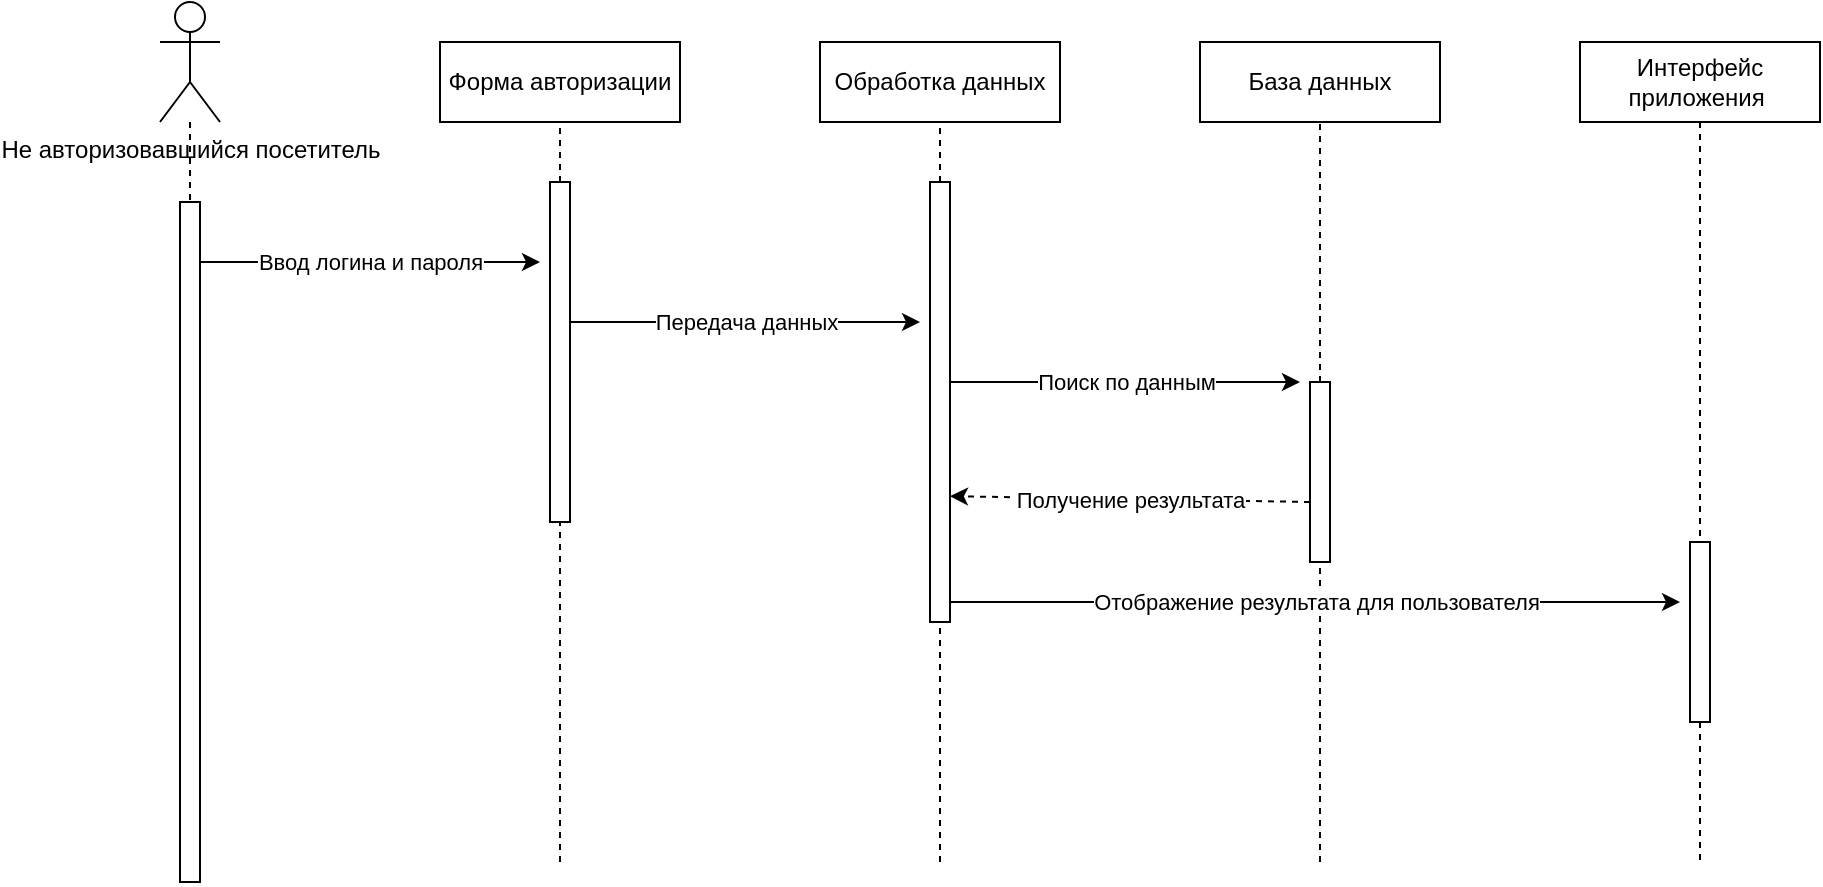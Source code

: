 <mxfile version="21.1.1" type="device">
  <diagram name="Страница 1" id="4wYe-M8Qi5XXRcd_LbMA">
    <mxGraphModel dx="1393" dy="758" grid="1" gridSize="10" guides="1" tooltips="1" connect="1" arrows="1" fold="1" page="1" pageScale="1" pageWidth="827" pageHeight="1169" math="0" shadow="0">
      <root>
        <mxCell id="0" />
        <mxCell id="1" parent="0" />
        <mxCell id="enW2N3SWnTwkmdtLFg5--1" value="Не авторизовавшийся посетитель" style="shape=umlActor;verticalLabelPosition=bottom;verticalAlign=top;html=1;outlineConnect=0;" vertex="1" parent="1">
          <mxGeometry x="100" y="50" width="30" height="60" as="geometry" />
        </mxCell>
        <mxCell id="enW2N3SWnTwkmdtLFg5--2" value="Форма авторизации" style="rounded=0;whiteSpace=wrap;html=1;" vertex="1" parent="1">
          <mxGeometry x="240" y="70" width="120" height="40" as="geometry" />
        </mxCell>
        <mxCell id="enW2N3SWnTwkmdtLFg5--4" value="Обработка данных" style="rounded=0;whiteSpace=wrap;html=1;" vertex="1" parent="1">
          <mxGeometry x="430" y="70" width="120" height="40" as="geometry" />
        </mxCell>
        <mxCell id="enW2N3SWnTwkmdtLFg5--5" value="База данных" style="rounded=0;whiteSpace=wrap;html=1;" vertex="1" parent="1">
          <mxGeometry x="620" y="70" width="120" height="40" as="geometry" />
        </mxCell>
        <mxCell id="enW2N3SWnTwkmdtLFg5--6" value="Интерфейс приложения&amp;nbsp;" style="rounded=0;whiteSpace=wrap;html=1;" vertex="1" parent="1">
          <mxGeometry x="810" y="70" width="120" height="40" as="geometry" />
        </mxCell>
        <mxCell id="enW2N3SWnTwkmdtLFg5--12" value="" style="endArrow=none;dashed=1;html=1;rounded=0;entryX=0.5;entryY=1;entryDx=0;entryDy=0;" edge="1" parent="1" source="enW2N3SWnTwkmdtLFg5--9" target="enW2N3SWnTwkmdtLFg5--2">
          <mxGeometry width="50" height="50" relative="1" as="geometry">
            <mxPoint x="300" y="480" as="sourcePoint" />
            <mxPoint x="280" y="140" as="targetPoint" />
          </mxGeometry>
        </mxCell>
        <mxCell id="enW2N3SWnTwkmdtLFg5--13" value="" style="endArrow=none;dashed=1;html=1;rounded=0;entryX=0.5;entryY=1;entryDx=0;entryDy=0;" edge="1" parent="1" target="enW2N3SWnTwkmdtLFg5--9">
          <mxGeometry width="50" height="50" relative="1" as="geometry">
            <mxPoint x="300" y="480" as="sourcePoint" />
            <mxPoint x="300" y="110" as="targetPoint" />
          </mxGeometry>
        </mxCell>
        <mxCell id="enW2N3SWnTwkmdtLFg5--9" value="" style="rounded=0;whiteSpace=wrap;html=1;" vertex="1" parent="1">
          <mxGeometry x="295" y="140" width="10" height="170" as="geometry" />
        </mxCell>
        <mxCell id="enW2N3SWnTwkmdtLFg5--16" value="" style="endArrow=none;dashed=1;html=1;rounded=0;entryX=0.5;entryY=1;entryDx=0;entryDy=0;" edge="1" parent="1" source="enW2N3SWnTwkmdtLFg5--10" target="enW2N3SWnTwkmdtLFg5--4">
          <mxGeometry width="50" height="50" relative="1" as="geometry">
            <mxPoint x="490" y="480" as="sourcePoint" />
            <mxPoint x="390" y="350" as="targetPoint" />
          </mxGeometry>
        </mxCell>
        <mxCell id="enW2N3SWnTwkmdtLFg5--17" value="" style="endArrow=none;dashed=1;html=1;rounded=0;entryX=0.5;entryY=1;entryDx=0;entryDy=0;" edge="1" parent="1" target="enW2N3SWnTwkmdtLFg5--10">
          <mxGeometry width="50" height="50" relative="1" as="geometry">
            <mxPoint x="490" y="480" as="sourcePoint" />
            <mxPoint x="490" y="110" as="targetPoint" />
          </mxGeometry>
        </mxCell>
        <mxCell id="enW2N3SWnTwkmdtLFg5--10" value="" style="rounded=0;whiteSpace=wrap;html=1;" vertex="1" parent="1">
          <mxGeometry x="485" y="140" width="10" height="220" as="geometry" />
        </mxCell>
        <mxCell id="enW2N3SWnTwkmdtLFg5--18" value="" style="endArrow=none;dashed=1;html=1;rounded=0;entryX=0.5;entryY=1;entryDx=0;entryDy=0;" edge="1" parent="1" source="enW2N3SWnTwkmdtLFg5--19" target="enW2N3SWnTwkmdtLFg5--5">
          <mxGeometry width="50" height="50" relative="1" as="geometry">
            <mxPoint x="680" y="480" as="sourcePoint" />
            <mxPoint x="590" y="350" as="targetPoint" />
          </mxGeometry>
        </mxCell>
        <mxCell id="enW2N3SWnTwkmdtLFg5--20" value="" style="endArrow=none;dashed=1;html=1;rounded=0;entryX=0.5;entryY=1;entryDx=0;entryDy=0;" edge="1" parent="1" target="enW2N3SWnTwkmdtLFg5--19">
          <mxGeometry width="50" height="50" relative="1" as="geometry">
            <mxPoint x="680" y="480" as="sourcePoint" />
            <mxPoint x="680" y="110" as="targetPoint" />
          </mxGeometry>
        </mxCell>
        <mxCell id="enW2N3SWnTwkmdtLFg5--19" value="" style="rounded=0;whiteSpace=wrap;html=1;" vertex="1" parent="1">
          <mxGeometry x="675" y="240" width="10" height="90" as="geometry" />
        </mxCell>
        <mxCell id="enW2N3SWnTwkmdtLFg5--22" value="" style="endArrow=classic;html=1;rounded=0;" edge="1" parent="1">
          <mxGeometry relative="1" as="geometry">
            <mxPoint x="120" y="180" as="sourcePoint" />
            <mxPoint x="290" y="180" as="targetPoint" />
          </mxGeometry>
        </mxCell>
        <mxCell id="enW2N3SWnTwkmdtLFg5--23" value="Ввод логина и пароля" style="edgeLabel;resizable=0;html=1;align=center;verticalAlign=middle;" connectable="0" vertex="1" parent="enW2N3SWnTwkmdtLFg5--22">
          <mxGeometry relative="1" as="geometry" />
        </mxCell>
        <mxCell id="enW2N3SWnTwkmdtLFg5--24" value="" style="endArrow=classic;html=1;rounded=0;" edge="1" parent="1">
          <mxGeometry relative="1" as="geometry">
            <mxPoint x="305" y="210" as="sourcePoint" />
            <mxPoint x="480" y="210" as="targetPoint" />
          </mxGeometry>
        </mxCell>
        <mxCell id="enW2N3SWnTwkmdtLFg5--25" value="Передача данных" style="edgeLabel;resizable=0;html=1;align=center;verticalAlign=middle;" connectable="0" vertex="1" parent="enW2N3SWnTwkmdtLFg5--24">
          <mxGeometry relative="1" as="geometry" />
        </mxCell>
        <mxCell id="enW2N3SWnTwkmdtLFg5--26" value="" style="endArrow=classic;html=1;rounded=0;" edge="1" parent="1">
          <mxGeometry relative="1" as="geometry">
            <mxPoint x="495" y="240" as="sourcePoint" />
            <mxPoint x="670" y="240" as="targetPoint" />
          </mxGeometry>
        </mxCell>
        <mxCell id="enW2N3SWnTwkmdtLFg5--27" value="Поиск по данным" style="edgeLabel;resizable=0;html=1;align=center;verticalAlign=middle;" connectable="0" vertex="1" parent="enW2N3SWnTwkmdtLFg5--26">
          <mxGeometry relative="1" as="geometry" />
        </mxCell>
        <mxCell id="enW2N3SWnTwkmdtLFg5--28" value="" style="endArrow=classic;html=1;rounded=0;entryX=1;entryY=0.714;entryDx=0;entryDy=0;entryPerimeter=0;dashed=1;" edge="1" parent="1" target="enW2N3SWnTwkmdtLFg5--10">
          <mxGeometry relative="1" as="geometry">
            <mxPoint x="675" y="300" as="sourcePoint" />
            <mxPoint x="505" y="300" as="targetPoint" />
          </mxGeometry>
        </mxCell>
        <mxCell id="enW2N3SWnTwkmdtLFg5--29" value="Получение результата" style="edgeLabel;resizable=0;html=1;align=center;verticalAlign=middle;" connectable="0" vertex="1" parent="enW2N3SWnTwkmdtLFg5--28">
          <mxGeometry relative="1" as="geometry" />
        </mxCell>
        <mxCell id="enW2N3SWnTwkmdtLFg5--30" value="" style="endArrow=none;dashed=1;html=1;rounded=0;exitX=0.5;exitY=1;exitDx=0;exitDy=0;" edge="1" parent="1" source="enW2N3SWnTwkmdtLFg5--34">
          <mxGeometry width="50" height="50" relative="1" as="geometry">
            <mxPoint x="1010" y="210" as="sourcePoint" />
            <mxPoint x="870" y="480" as="targetPoint" />
          </mxGeometry>
        </mxCell>
        <mxCell id="enW2N3SWnTwkmdtLFg5--31" value="" style="endArrow=none;dashed=1;html=1;rounded=0;entryX=0.5;entryY=1;entryDx=0;entryDy=0;" edge="1" parent="1" source="enW2N3SWnTwkmdtLFg5--32">
          <mxGeometry width="50" height="50" relative="1" as="geometry">
            <mxPoint x="610" y="210" as="sourcePoint" />
            <mxPoint x="115" y="490" as="targetPoint" />
          </mxGeometry>
        </mxCell>
        <mxCell id="enW2N3SWnTwkmdtLFg5--33" value="" style="endArrow=none;dashed=1;html=1;rounded=0;entryX=0.5;entryY=1;entryDx=0;entryDy=0;" edge="1" parent="1" source="enW2N3SWnTwkmdtLFg5--1" target="enW2N3SWnTwkmdtLFg5--32">
          <mxGeometry width="50" height="50" relative="1" as="geometry">
            <mxPoint x="115" y="110" as="sourcePoint" />
            <mxPoint x="115" y="490" as="targetPoint" />
          </mxGeometry>
        </mxCell>
        <mxCell id="enW2N3SWnTwkmdtLFg5--32" value="" style="rounded=0;whiteSpace=wrap;html=1;" vertex="1" parent="1">
          <mxGeometry x="110" y="150" width="10" height="340" as="geometry" />
        </mxCell>
        <mxCell id="enW2N3SWnTwkmdtLFg5--35" value="" style="endArrow=none;dashed=1;html=1;rounded=0;exitX=0.5;exitY=1;exitDx=0;exitDy=0;" edge="1" parent="1" source="enW2N3SWnTwkmdtLFg5--6" target="enW2N3SWnTwkmdtLFg5--34">
          <mxGeometry width="50" height="50" relative="1" as="geometry">
            <mxPoint x="870" y="110" as="sourcePoint" />
            <mxPoint x="870" y="480" as="targetPoint" />
          </mxGeometry>
        </mxCell>
        <mxCell id="enW2N3SWnTwkmdtLFg5--34" value="" style="rounded=0;whiteSpace=wrap;html=1;" vertex="1" parent="1">
          <mxGeometry x="865" y="320" width="10" height="90" as="geometry" />
        </mxCell>
        <mxCell id="enW2N3SWnTwkmdtLFg5--36" value="" style="endArrow=classic;html=1;rounded=0;" edge="1" parent="1">
          <mxGeometry relative="1" as="geometry">
            <mxPoint x="495" y="350" as="sourcePoint" />
            <mxPoint x="860" y="350" as="targetPoint" />
          </mxGeometry>
        </mxCell>
        <mxCell id="enW2N3SWnTwkmdtLFg5--37" value="Отображение результата для пользователя" style="edgeLabel;resizable=0;html=1;align=center;verticalAlign=middle;" connectable="0" vertex="1" parent="enW2N3SWnTwkmdtLFg5--36">
          <mxGeometry relative="1" as="geometry" />
        </mxCell>
      </root>
    </mxGraphModel>
  </diagram>
</mxfile>

